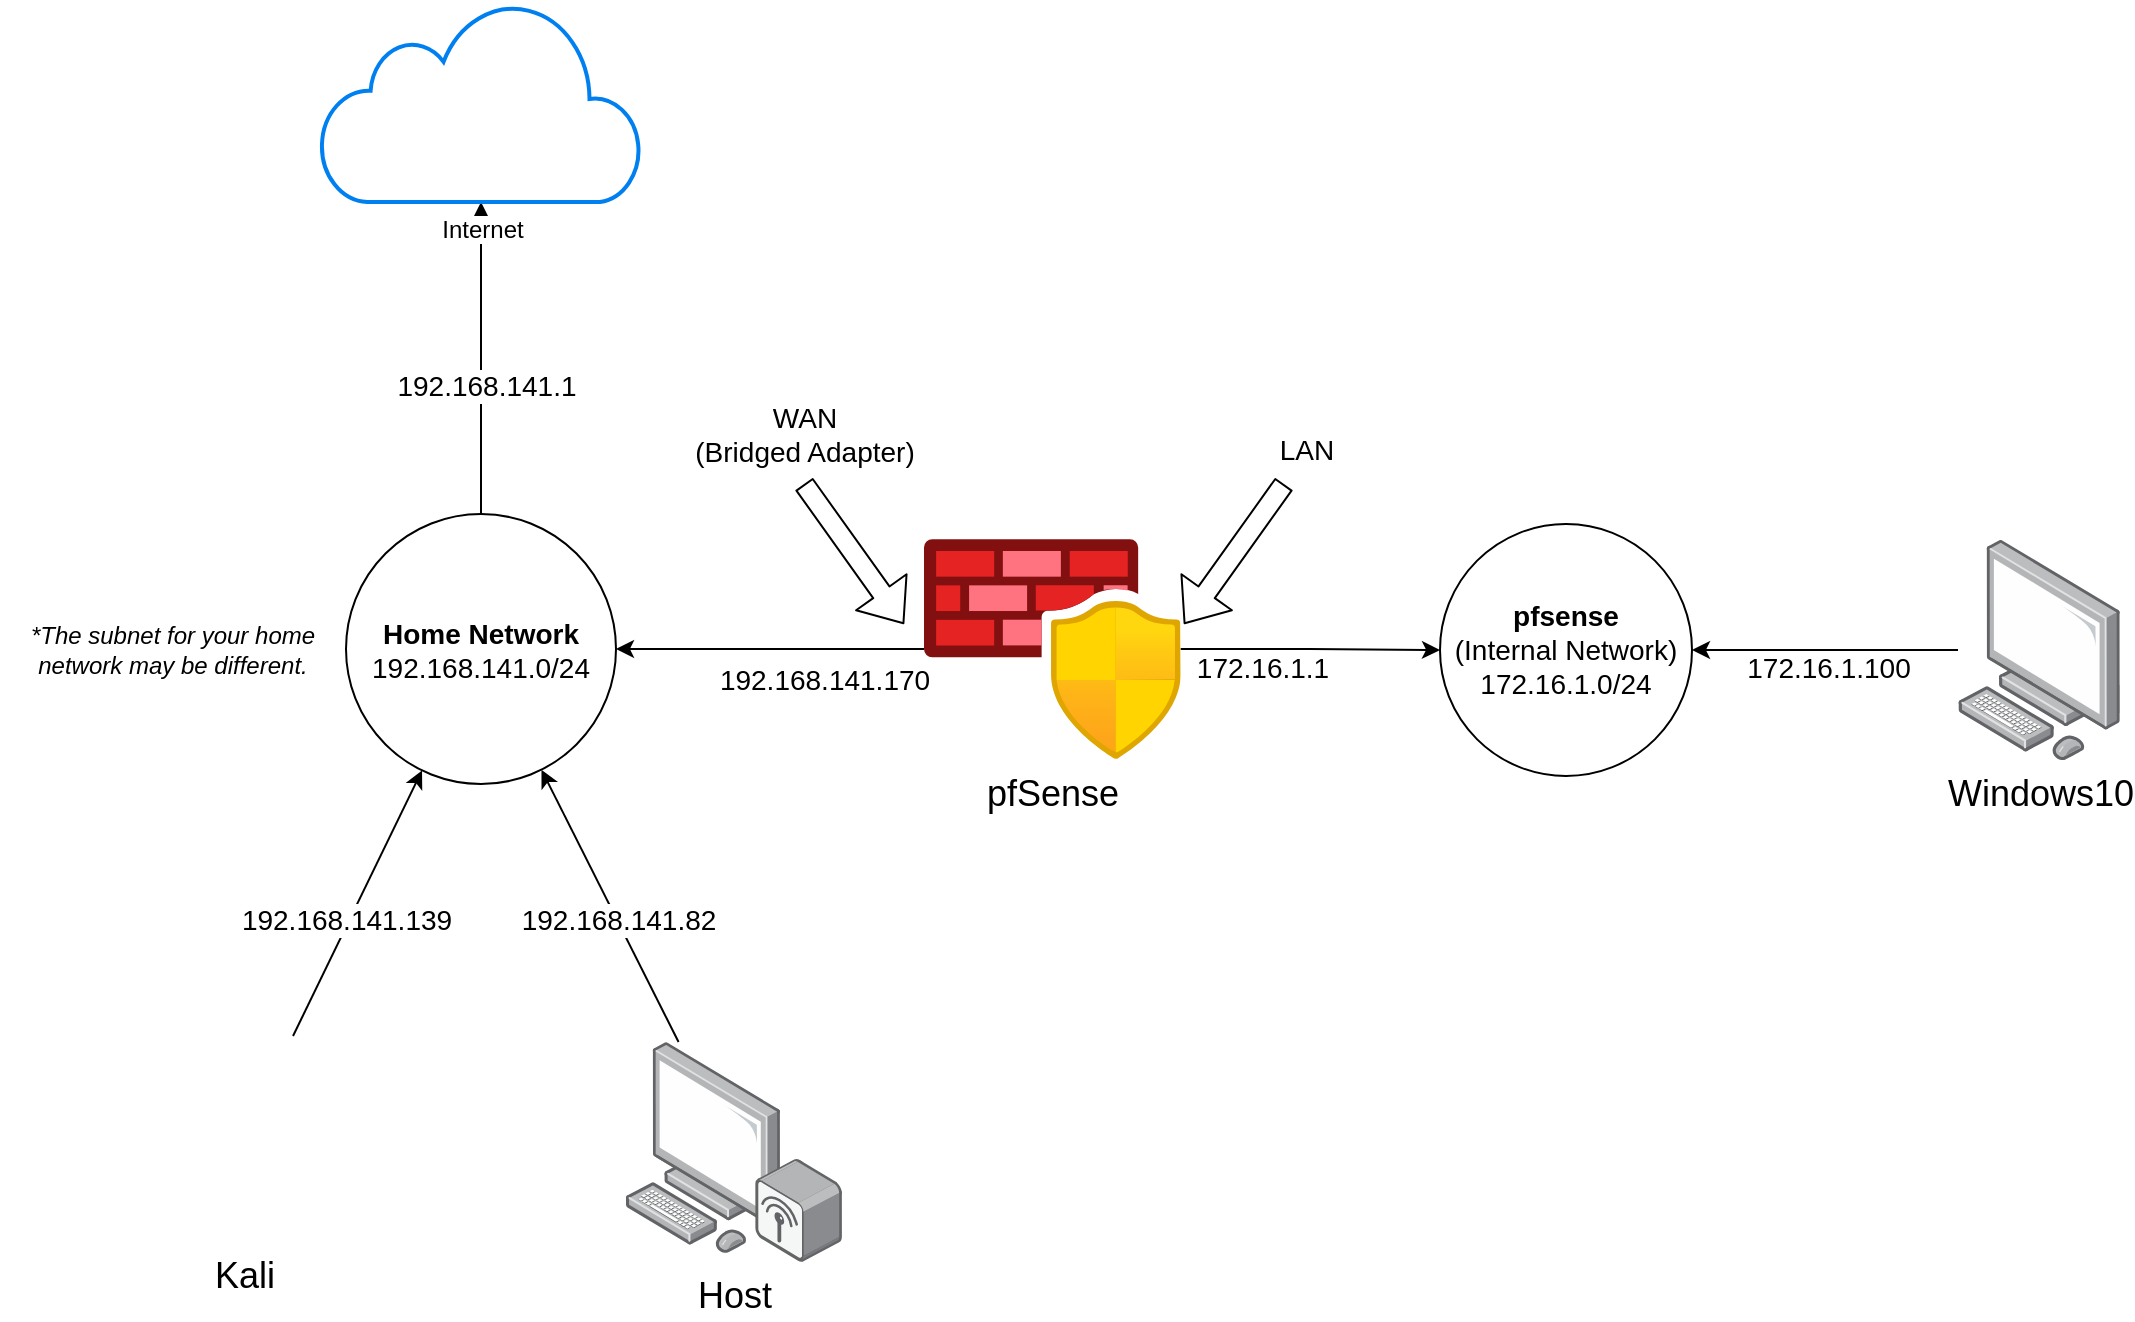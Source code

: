 <mxfile version="20.3.2" type="device"><diagram id="onwVJdVeFw2JJMZMpbar" name="Page-1"><mxGraphModel dx="584" dy="271" grid="0" gridSize="10" guides="1" tooltips="1" connect="1" arrows="1" fold="1" page="1" pageScale="1" pageWidth="1100" pageHeight="850" math="0" shadow="0"><root><mxCell id="0"/><mxCell id="1" parent="0"/><mxCell id="Qlqv04-Tlje2cSwhAkXU-11" value="" style="rounded=0;orthogonalLoop=1;jettySize=auto;html=1;" parent="1" source="Qlqv04-Tlje2cSwhAkXU-2" target="Qlqv04-Tlje2cSwhAkXU-7" edge="1"><mxGeometry relative="1" as="geometry"><mxPoint x="138.195" y="636.5" as="sourcePoint"/></mxGeometry></mxCell><mxCell id="Qlqv04-Tlje2cSwhAkXU-34" value="&lt;font style=&quot;font-size: 14px&quot;&gt;192.168.141.139&lt;/font&gt;" style="edgeLabel;html=1;align=center;verticalAlign=middle;resizable=0;points=[];" parent="Qlqv04-Tlje2cSwhAkXU-11" vertex="1" connectable="0"><mxGeometry x="-0.274" relative="1" as="geometry"><mxPoint x="3" y="-10" as="offset"/></mxGeometry></mxCell><mxCell id="Qlqv04-Tlje2cSwhAkXU-2" value="&lt;font style=&quot;font-size: 18px&quot;&gt;Kali&lt;/font&gt;" style="shape=image;html=1;verticalAlign=top;verticalLabelPosition=bottom;labelBackgroundColor=#ffffff;imageAspect=0;aspect=fixed;image=https://cdn3.iconfinder.com/data/icons/computing-technology/74/Hacker_computer-RAD-128.png" parent="1" vertex="1"><mxGeometry x="79" y="638" width="103" height="103" as="geometry"/></mxCell><mxCell id="Qlqv04-Tlje2cSwhAkXU-13" value="" style="rounded=0;orthogonalLoop=1;jettySize=auto;html=1;edgeStyle=orthogonalEdgeStyle;" parent="1" source="Qlqv04-Tlje2cSwhAkXU-3" target="Qlqv04-Tlje2cSwhAkXU-5" edge="1"><mxGeometry relative="1" as="geometry"><mxPoint x="593.0" y="471.001" as="sourcePoint"/><mxPoint x="727" y="272" as="targetPoint"/></mxGeometry></mxCell><mxCell id="Qlqv04-Tlje2cSwhAkXU-37" value="&lt;font style=&quot;font-size: 14px&quot;&gt;172.16.1.1&lt;/font&gt;" style="edgeLabel;html=1;align=center;verticalAlign=middle;resizable=0;points=[];" parent="Qlqv04-Tlje2cSwhAkXU-13" vertex="1" connectable="0"><mxGeometry x="-0.135" relative="1" as="geometry"><mxPoint x="-16" y="9" as="offset"/></mxGeometry></mxCell><mxCell id="Qlqv04-Tlje2cSwhAkXU-17" value="" style="edgeStyle=none;rounded=0;orthogonalLoop=1;jettySize=auto;html=1;" parent="1" source="Qlqv04-Tlje2cSwhAkXU-3" target="Qlqv04-Tlje2cSwhAkXU-7" edge="1"><mxGeometry relative="1" as="geometry"/></mxCell><mxCell id="Qlqv04-Tlje2cSwhAkXU-35" value="&lt;font style=&quot;font-size: 14px&quot;&gt;192.168.141.170&lt;/font&gt;" style="edgeLabel;html=1;align=center;verticalAlign=middle;resizable=0;points=[];" parent="Qlqv04-Tlje2cSwhAkXU-17" vertex="1" connectable="0"><mxGeometry x="0.298" y="-1" relative="1" as="geometry"><mxPoint x="50" y="16" as="offset"/></mxGeometry></mxCell><mxCell id="Qlqv04-Tlje2cSwhAkXU-3" value="&lt;font style=&quot;font-size: 18px&quot;&gt;pfSense&lt;/font&gt;" style="aspect=fixed;html=1;points=[];align=center;image;fontSize=12;image=img/lib/azure2/networking/Azure_Firewall_Manager.svg;" parent="1" vertex="1"><mxGeometry x="471" y="389.5" width="128.33" height="110" as="geometry"/></mxCell><mxCell id="Qlqv04-Tlje2cSwhAkXU-16" value="" style="edgeStyle=none;rounded=0;orthogonalLoop=1;jettySize=auto;html=1;" parent="1" source="Qlqv04-Tlje2cSwhAkXU-4" target="Qlqv04-Tlje2cSwhAkXU-5" edge="1"><mxGeometry relative="1" as="geometry"/></mxCell><mxCell id="Qlqv04-Tlje2cSwhAkXU-36" value="&lt;font style=&quot;font-size: 14px&quot;&gt;172.16.1.100&lt;/font&gt;" style="edgeLabel;html=1;align=center;verticalAlign=middle;resizable=0;points=[];" parent="Qlqv04-Tlje2cSwhAkXU-16" vertex="1" connectable="0"><mxGeometry x="0.392" relative="1" as="geometry"><mxPoint x="27" y="9" as="offset"/></mxGeometry></mxCell><mxCell id="Qlqv04-Tlje2cSwhAkXU-4" value="&lt;font style=&quot;font-size: 18px&quot;&gt;Windows10&lt;/font&gt;" style="points=[];aspect=fixed;html=1;align=center;shadow=0;dashed=0;image;image=img/lib/allied_telesis/computer_and_terminals/Personal_Computer.svg;" parent="1" vertex="1"><mxGeometry x="988" y="390" width="81.17" height="110" as="geometry"/></mxCell><mxCell id="Qlqv04-Tlje2cSwhAkXU-5" value="&lt;font style=&quot;font-size: 14px&quot;&gt;&lt;b&gt;pfsense&lt;/b&gt;&lt;br&gt;(Internal Network)&lt;br&gt;172.16.1.0/24&lt;/font&gt;" style="ellipse;whiteSpace=wrap;html=1;" parent="1" vertex="1"><mxGeometry x="729" y="382" width="126" height="126" as="geometry"/></mxCell><mxCell id="Qlqv04-Tlje2cSwhAkXU-19" value="" style="edgeStyle=none;rounded=0;orthogonalLoop=1;jettySize=auto;html=1;exitX=0.5;exitY=0;exitDx=0;exitDy=0;" parent="1" source="Qlqv04-Tlje2cSwhAkXU-7" target="Qlqv04-Tlje2cSwhAkXU-8" edge="1"><mxGeometry relative="1" as="geometry"/></mxCell><mxCell id="Qlqv04-Tlje2cSwhAkXU-21" value="&lt;font style=&quot;font-size: 14px&quot;&gt;192.168.141.1&lt;/font&gt;" style="edgeLabel;html=1;align=center;verticalAlign=middle;resizable=0;points=[];" parent="Qlqv04-Tlje2cSwhAkXU-19" vertex="1" connectable="0"><mxGeometry x="-0.214" y="-1" relative="1" as="geometry"><mxPoint x="1" y="-3" as="offset"/></mxGeometry></mxCell><mxCell id="Qlqv04-Tlje2cSwhAkXU-6" value="&lt;font style=&quot;font-size: 18px&quot;&gt;Host&lt;/font&gt;" style="points=[];aspect=fixed;html=1;align=center;shadow=0;dashed=0;image;image=img/lib/allied_telesis/computer_and_terminals/Personal_Computer_Wireless.svg;" parent="1" vertex="1"><mxGeometry x="322.0" y="641" width="107.94" height="110" as="geometry"/></mxCell><mxCell id="Qlqv04-Tlje2cSwhAkXU-18" value="" style="edgeStyle=none;rounded=0;orthogonalLoop=1;jettySize=auto;html=1;" parent="1" source="Qlqv04-Tlje2cSwhAkXU-6" target="Qlqv04-Tlje2cSwhAkXU-7" edge="1"><mxGeometry relative="1" as="geometry"><mxPoint x="359.019" y="633" as="sourcePoint"/><mxPoint x="70" y="264" as="targetPoint"/></mxGeometry></mxCell><mxCell id="Qlqv04-Tlje2cSwhAkXU-20" value="&lt;font style=&quot;font-size: 14px&quot;&gt;192.168.141.82&lt;/font&gt;" style="edgeLabel;html=1;align=center;verticalAlign=middle;resizable=0;points=[];" parent="Qlqv04-Tlje2cSwhAkXU-18" vertex="1" connectable="0"><mxGeometry x="-0.092" relative="1" as="geometry"><mxPoint as="offset"/></mxGeometry></mxCell><mxCell id="Qlqv04-Tlje2cSwhAkXU-7" value="&lt;font style=&quot;font-size: 14px&quot;&gt;&lt;b&gt;Home Network&lt;/b&gt;&lt;br&gt;192.168.141.0/24&lt;/font&gt;" style="ellipse;whiteSpace=wrap;html=1;" parent="1" vertex="1"><mxGeometry x="182" y="377" width="135" height="135" as="geometry"/></mxCell><mxCell id="Qlqv04-Tlje2cSwhAkXU-8" value="Internet" style="html=1;verticalLabelPosition=bottom;align=center;labelBackgroundColor=#ffffff;verticalAlign=top;strokeWidth=2;strokeColor=#0080F0;shadow=0;dashed=0;shape=mxgraph.ios7.icons.cloud;" parent="1" vertex="1"><mxGeometry x="169.5" y="121" width="160" height="100" as="geometry"/></mxCell><mxCell id="Qlqv04-Tlje2cSwhAkXU-38" value="" style="endArrow=classic;html=1;shape=flexArrow;" parent="1" edge="1"><mxGeometry width="50" height="50" relative="1" as="geometry"><mxPoint x="651" y="362" as="sourcePoint"/><mxPoint x="601" y="432" as="targetPoint"/></mxGeometry></mxCell><mxCell id="Qlqv04-Tlje2cSwhAkXU-39" value="&lt;span style=&quot;font-size: 14px&quot;&gt;LAN&lt;br&gt;&lt;/span&gt;" style="text;html=1;align=center;verticalAlign=middle;resizable=0;points=[];autosize=1;strokeColor=none;" parent="1" vertex="1"><mxGeometry x="639" y="330" width="45" height="29" as="geometry"/></mxCell><mxCell id="Qlqv04-Tlje2cSwhAkXU-41" value="" style="endArrow=classic;html=1;shape=flexArrow;" parent="1" edge="1"><mxGeometry width="50" height="50" relative="1" as="geometry"><mxPoint x="411" y="362" as="sourcePoint"/><mxPoint x="461" y="432" as="targetPoint"/></mxGeometry></mxCell><mxCell id="Qlqv04-Tlje2cSwhAkXU-42" value="&lt;span style=&quot;font-size: 14px&quot;&gt;WAN&lt;br&gt;(Bridged Adapter)&lt;br&gt;&lt;/span&gt;" style="text;html=1;align=center;verticalAlign=middle;resizable=0;points=[];autosize=1;strokeColor=none;" parent="1" vertex="1"><mxGeometry x="347" y="314" width="128" height="46" as="geometry"/></mxCell><mxCell id="d0aQNrn-10aNdwI6qo9c-2" value="*The subnet for your home network may be different." style="text;html=1;strokeColor=none;fillColor=none;align=center;verticalAlign=middle;whiteSpace=wrap;rounded=0;fontStyle=2" parent="1" vertex="1"><mxGeometry x="9" y="430" width="173" height="30" as="geometry"/></mxCell></root></mxGraphModel></diagram></mxfile>